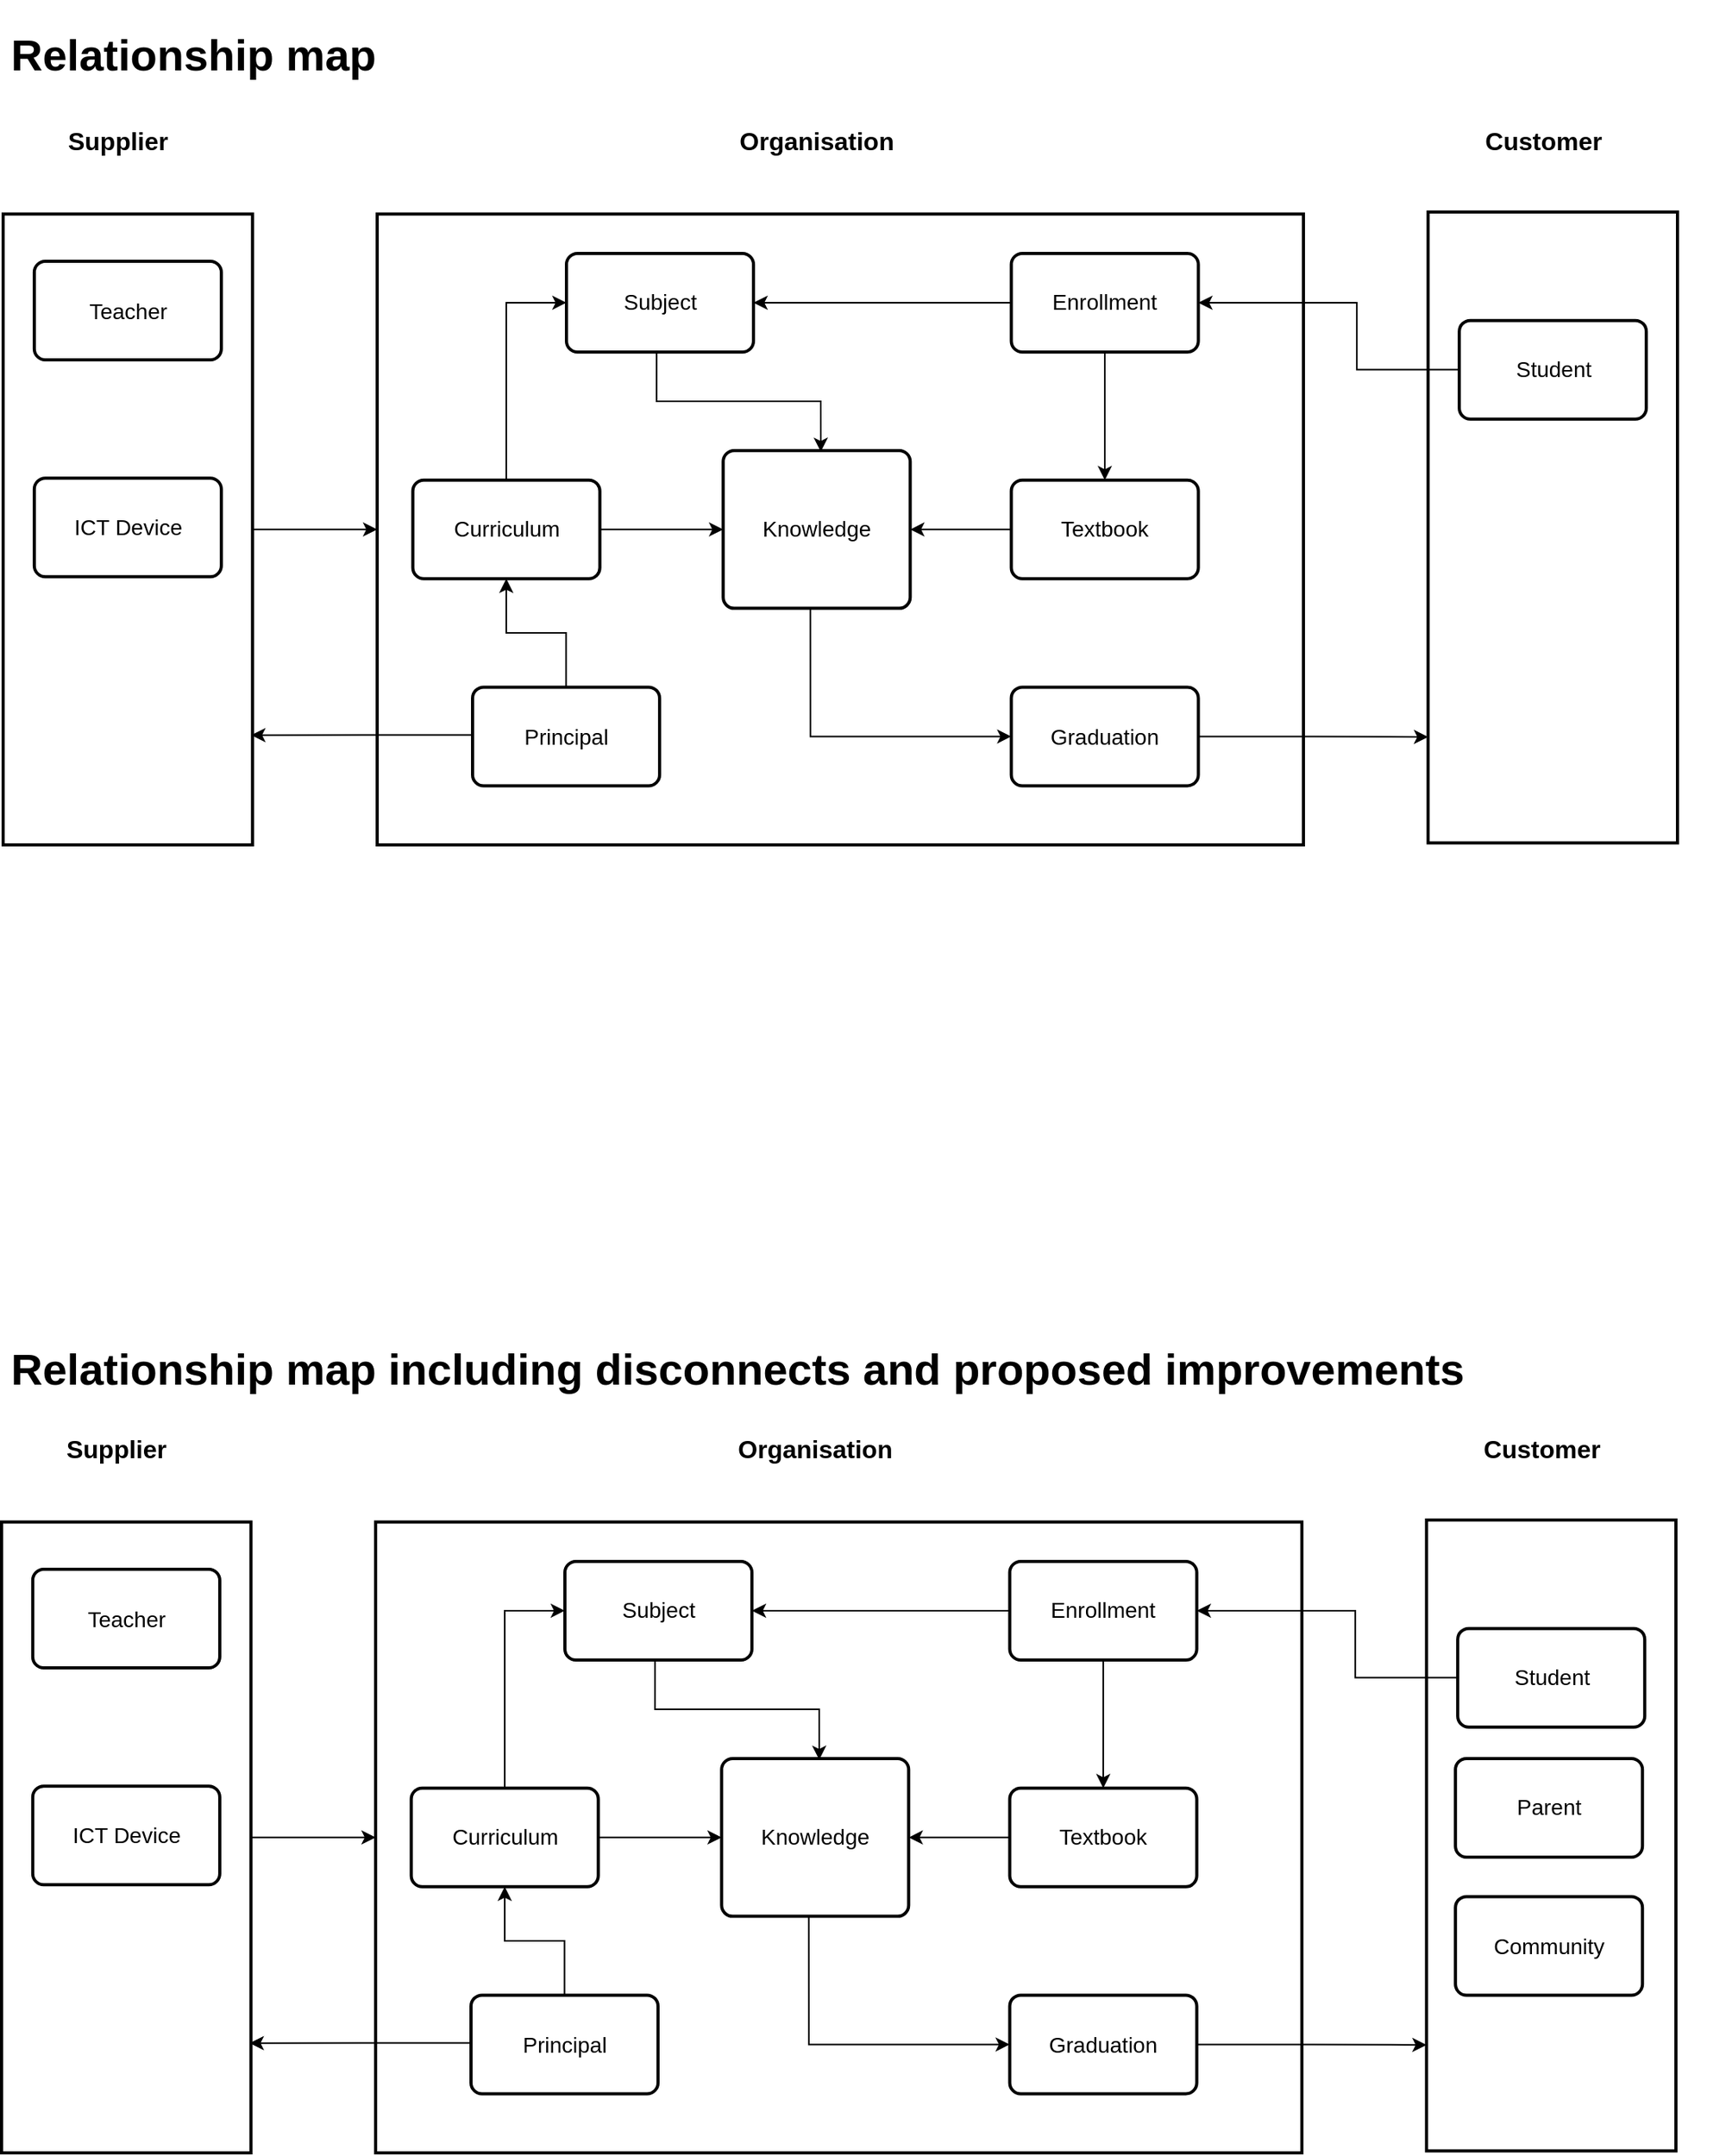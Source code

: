 <mxfile version="16.0.0" type="device" pages="3"><diagram id="x6pz98C7TG5AnqlT1_4W" name="Relationship_Map"><mxGraphModel dx="1673" dy="1060" grid="1" gridSize="10" guides="1" tooltips="1" connect="1" arrows="1" fold="1" page="1" pageScale="1" pageWidth="1169" pageHeight="827" math="0" shadow="0"><root><mxCell id="0"/><mxCell id="1" parent="0"/><mxCell id="0auIUbJXRHPaXSgd2LQM-18" value="" style="rounded=0;whiteSpace=wrap;html=1;glass=0;strokeWidth=2;" parent="1" vertex="1"><mxGeometry x="950.638" y="235.523" width="159.362" height="403.217" as="geometry"/></mxCell><mxCell id="0auIUbJXRHPaXSgd2LQM-2" value="" style="rounded=0;whiteSpace=wrap;html=1;glass=0;strokeWidth=2;" parent="1" vertex="1"><mxGeometry x="40" y="236.783" width="159.362" height="403.217" as="geometry"/></mxCell><mxCell id="0auIUbJXRHPaXSgd2LQM-1" value="&lt;font style=&quot;font-size: 14px&quot;&gt;Teacher&lt;/font&gt;" style="rounded=1;whiteSpace=wrap;html=1;absoluteArcSize=1;arcSize=14;strokeWidth=2;" parent="1" vertex="1"><mxGeometry x="59.92" y="267.024" width="119.521" height="63.003" as="geometry"/></mxCell><mxCell id="0auIUbJXRHPaXSgd2LQM-3" value="Supplier" style="text;html=1;strokeColor=none;fillColor=none;align=center;verticalAlign=middle;whiteSpace=wrap;rounded=0;fontStyle=1;fontSize=16;" parent="1" vertex="1"><mxGeometry x="68.457" y="170" width="91.064" height="39.062" as="geometry"/></mxCell><mxCell id="0auIUbJXRHPaXSgd2LQM-4" value="&lt;font style=&quot;font-size: 14px&quot;&gt;ICT Device&lt;/font&gt;" style="rounded=1;whiteSpace=wrap;html=1;absoluteArcSize=1;arcSize=14;strokeWidth=2;" parent="1" vertex="1"><mxGeometry x="59.92" y="405.63" width="119.521" height="63.003" as="geometry"/></mxCell><mxCell id="0auIUbJXRHPaXSgd2LQM-5" value="" style="rounded=0;whiteSpace=wrap;html=1;glass=0;strokeWidth=2;" parent="1" vertex="1"><mxGeometry x="279.043" y="236.783" width="591.915" height="403.217" as="geometry"/></mxCell><mxCell id="0auIUbJXRHPaXSgd2LQM-29" style="edgeStyle=orthogonalEdgeStyle;rounded=0;orthogonalLoop=1;jettySize=auto;html=1;entryX=0;entryY=0.5;entryDx=0;entryDy=0;fontSize=14;" parent="1" source="0auIUbJXRHPaXSgd2LQM-2" target="0auIUbJXRHPaXSgd2LQM-5" edge="1"><mxGeometry relative="1" as="geometry"/></mxCell><mxCell id="0auIUbJXRHPaXSgd2LQM-6" value="&lt;font style=&quot;font-size: 14px&quot;&gt;Subject&lt;/font&gt;" style="rounded=1;whiteSpace=wrap;html=1;absoluteArcSize=1;arcSize=14;strokeWidth=2;" parent="1" vertex="1"><mxGeometry x="400.002" y="261.984" width="119.521" height="63.003" as="geometry"/></mxCell><mxCell id="0auIUbJXRHPaXSgd2LQM-7" value="Organisation" style="text;html=1;strokeColor=none;fillColor=none;align=center;verticalAlign=middle;whiteSpace=wrap;rounded=0;fontStyle=1;fontSize=16;" parent="1" vertex="1"><mxGeometry x="484.79" y="170" width="150.255" height="39.062" as="geometry"/></mxCell><mxCell id="0auIUbJXRHPaXSgd2LQM-26" style="edgeStyle=orthogonalEdgeStyle;rounded=0;orthogonalLoop=1;jettySize=auto;html=1;entryX=1;entryY=0.5;entryDx=0;entryDy=0;fontSize=14;" parent="1" source="0auIUbJXRHPaXSgd2LQM-9" target="0auIUbJXRHPaXSgd2LQM-6" edge="1"><mxGeometry relative="1" as="geometry"/></mxCell><mxCell id="0auIUbJXRHPaXSgd2LQM-9" value="&lt;font style=&quot;font-size: 14px&quot;&gt;Enrollment&lt;/font&gt;" style="rounded=1;whiteSpace=wrap;html=1;absoluteArcSize=1;arcSize=14;strokeWidth=2;" parent="1" vertex="1"><mxGeometry x="684.277" y="261.984" width="119.521" height="63.003" as="geometry"/></mxCell><mxCell id="0auIUbJXRHPaXSgd2LQM-21" style="edgeStyle=orthogonalEdgeStyle;rounded=0;orthogonalLoop=1;jettySize=auto;html=1;entryX=0;entryY=0.832;entryDx=0;entryDy=0;entryPerimeter=0;fontSize=14;" parent="1" source="0auIUbJXRHPaXSgd2LQM-10" target="0auIUbJXRHPaXSgd2LQM-18" edge="1"><mxGeometry relative="1" as="geometry"/></mxCell><mxCell id="0auIUbJXRHPaXSgd2LQM-10" value="&lt;font style=&quot;font-size: 14px&quot;&gt;Graduation&lt;/font&gt;" style="rounded=1;whiteSpace=wrap;html=1;absoluteArcSize=1;arcSize=14;strokeWidth=2;" parent="1" vertex="1"><mxGeometry x="684.277" y="539.196" width="119.521" height="63.003" as="geometry"/></mxCell><mxCell id="0auIUbJXRHPaXSgd2LQM-22" style="edgeStyle=orthogonalEdgeStyle;rounded=0;orthogonalLoop=1;jettySize=auto;html=1;entryX=0;entryY=0.5;entryDx=0;entryDy=0;fontSize=14;exitX=0.466;exitY=1.003;exitDx=0;exitDy=0;exitPerimeter=0;" parent="1" source="0auIUbJXRHPaXSgd2LQM-11" target="0auIUbJXRHPaXSgd2LQM-10" edge="1"><mxGeometry relative="1" as="geometry"/></mxCell><mxCell id="0auIUbJXRHPaXSgd2LQM-11" value="&lt;font style=&quot;font-size: 14px&quot;&gt;Knowledge&lt;/font&gt;" style="rounded=1;whiteSpace=wrap;html=1;absoluteArcSize=1;arcSize=14;strokeWidth=2;strokeColor=#000000;" parent="1" vertex="1"><mxGeometry x="500.157" y="387.988" width="119.521" height="100.804" as="geometry"/></mxCell><mxCell id="0auIUbJXRHPaXSgd2LQM-25" style="edgeStyle=orthogonalEdgeStyle;rounded=0;orthogonalLoop=1;jettySize=auto;html=1;fontSize=14;exitX=0.482;exitY=1.017;exitDx=0;exitDy=0;exitPerimeter=0;entryX=0.522;entryY=0.008;entryDx=0;entryDy=0;entryPerimeter=0;" parent="1" source="0auIUbJXRHPaXSgd2LQM-6" target="0auIUbJXRHPaXSgd2LQM-11" edge="1"><mxGeometry relative="1" as="geometry"><Array as="points"/></mxGeometry></mxCell><mxCell id="Txm3KeUmY_bMG0mVMo4E-7" style="edgeStyle=orthogonalEdgeStyle;rounded=0;orthogonalLoop=1;jettySize=auto;html=1;fontFamily=Helvetica;fontSize=14;" edge="1" parent="1" source="0auIUbJXRHPaXSgd2LQM-12" target="0auIUbJXRHPaXSgd2LQM-11"><mxGeometry relative="1" as="geometry"/></mxCell><mxCell id="0auIUbJXRHPaXSgd2LQM-12" value="&lt;span style=&quot;font-size: 14px&quot;&gt;Textbook&lt;/span&gt;" style="rounded=1;whiteSpace=wrap;html=1;absoluteArcSize=1;arcSize=14;strokeWidth=2;" parent="1" vertex="1"><mxGeometry x="684.277" y="406.889" width="119.521" height="63.003" as="geometry"/></mxCell><mxCell id="0auIUbJXRHPaXSgd2LQM-20" style="edgeStyle=orthogonalEdgeStyle;rounded=0;orthogonalLoop=1;jettySize=auto;html=1;entryX=0.5;entryY=0;entryDx=0;entryDy=0;fontSize=14;" parent="1" source="0auIUbJXRHPaXSgd2LQM-9" target="0auIUbJXRHPaXSgd2LQM-12" edge="1"><mxGeometry relative="1" as="geometry"/></mxCell><mxCell id="0auIUbJXRHPaXSgd2LQM-19" style="edgeStyle=orthogonalEdgeStyle;rounded=0;orthogonalLoop=1;jettySize=auto;html=1;entryX=1;entryY=0.5;entryDx=0;entryDy=0;fontSize=14;" parent="1" source="0auIUbJXRHPaXSgd2LQM-14" target="0auIUbJXRHPaXSgd2LQM-9" edge="1"><mxGeometry relative="1" as="geometry"><Array as="points"><mxPoint x="905.106" y="336.327"/><mxPoint x="905.106" y="293.485"/></Array></mxGeometry></mxCell><mxCell id="0auIUbJXRHPaXSgd2LQM-14" value="&lt;font style=&quot;font-size: 14px&quot;&gt;Student&lt;/font&gt;" style="rounded=1;whiteSpace=wrap;html=1;absoluteArcSize=1;arcSize=14;strokeWidth=2;" parent="1" vertex="1"><mxGeometry x="970.559" y="304.826" width="119.521" height="63.003" as="geometry"/></mxCell><mxCell id="0auIUbJXRHPaXSgd2LQM-15" value="Customer" style="text;html=1;strokeColor=none;fillColor=none;align=center;verticalAlign=middle;whiteSpace=wrap;rounded=0;fontStyle=1;fontSize=16;" parent="1" vertex="1"><mxGeometry x="979.096" y="170" width="91.064" height="39.062" as="geometry"/></mxCell><mxCell id="0auIUbJXRHPaXSgd2LQM-23" style="edgeStyle=orthogonalEdgeStyle;rounded=0;orthogonalLoop=1;jettySize=auto;html=1;fontSize=14;" parent="1" source="0auIUbJXRHPaXSgd2LQM-17" target="0auIUbJXRHPaXSgd2LQM-11" edge="1"><mxGeometry relative="1" as="geometry"/></mxCell><mxCell id="Txm3KeUmY_bMG0mVMo4E-2" style="edgeStyle=orthogonalEdgeStyle;rounded=0;orthogonalLoop=1;jettySize=auto;html=1;entryX=0;entryY=0.5;entryDx=0;entryDy=0;fontFamily=Helvetica;fontSize=14;" edge="1" parent="1" source="0auIUbJXRHPaXSgd2LQM-17" target="0auIUbJXRHPaXSgd2LQM-6"><mxGeometry relative="1" as="geometry"/></mxCell><mxCell id="0auIUbJXRHPaXSgd2LQM-17" value="&lt;span style=&quot;background-color: rgb(255 , 255 , 255)&quot;&gt;&lt;font style=&quot;font-size: 14px&quot;&gt;Curriculum&lt;/font&gt;&lt;/span&gt;" style="rounded=1;whiteSpace=wrap;html=1;absoluteArcSize=1;arcSize=14;strokeWidth=2;" parent="1" vertex="1"><mxGeometry x="301.809" y="406.889" width="119.521" height="63.003" as="geometry"/></mxCell><mxCell id="0auIUbJXRHPaXSgd2LQM-28" style="edgeStyle=orthogonalEdgeStyle;rounded=0;orthogonalLoop=1;jettySize=auto;html=1;fontSize=14;entryX=0.995;entryY=0.826;entryDx=0;entryDy=0;entryPerimeter=0;" parent="1" source="0auIUbJXRHPaXSgd2LQM-27" target="0auIUbJXRHPaXSgd2LQM-2" edge="1"><mxGeometry relative="1" as="geometry"><mxPoint x="200" y="572" as="targetPoint"/><Array as="points"><mxPoint x="270" y="571"/></Array></mxGeometry></mxCell><mxCell id="Txm3KeUmY_bMG0mVMo4E-1" style="edgeStyle=orthogonalEdgeStyle;rounded=0;orthogonalLoop=1;jettySize=auto;html=1;fontFamily=Helvetica;fontSize=14;" edge="1" parent="1" source="0auIUbJXRHPaXSgd2LQM-27" target="0auIUbJXRHPaXSgd2LQM-17"><mxGeometry relative="1" as="geometry"/></mxCell><mxCell id="0auIUbJXRHPaXSgd2LQM-27" value="&lt;font style=&quot;font-size: 14px&quot;&gt;Principal&lt;/font&gt;" style="rounded=1;whiteSpace=wrap;html=1;absoluteArcSize=1;arcSize=14;strokeWidth=2;" parent="1" vertex="1"><mxGeometry x="339.999" y="539.196" width="119.521" height="63.003" as="geometry"/></mxCell><mxCell id="Txm3KeUmY_bMG0mVMo4E-8" value="" style="rounded=0;whiteSpace=wrap;html=1;glass=0;strokeWidth=2;" vertex="1" parent="1"><mxGeometry x="949.638" y="1071.523" width="159.362" height="403.217" as="geometry"/></mxCell><mxCell id="Txm3KeUmY_bMG0mVMo4E-9" value="" style="rounded=0;whiteSpace=wrap;html=1;glass=0;strokeWidth=2;" vertex="1" parent="1"><mxGeometry x="39" y="1072.783" width="159.362" height="403.217" as="geometry"/></mxCell><mxCell id="Txm3KeUmY_bMG0mVMo4E-10" value="&lt;font style=&quot;font-size: 14px&quot;&gt;Teacher&lt;/font&gt;" style="rounded=1;whiteSpace=wrap;html=1;absoluteArcSize=1;arcSize=14;strokeWidth=2;" vertex="1" parent="1"><mxGeometry x="58.92" y="1103.024" width="119.521" height="63.003" as="geometry"/></mxCell><mxCell id="Txm3KeUmY_bMG0mVMo4E-11" value="Supplier" style="text;html=1;strokeColor=none;fillColor=none;align=center;verticalAlign=middle;whiteSpace=wrap;rounded=0;fontStyle=1;fontSize=16;" vertex="1" parent="1"><mxGeometry x="67.457" y="1006" width="91.064" height="39.062" as="geometry"/></mxCell><mxCell id="Txm3KeUmY_bMG0mVMo4E-12" value="&lt;font style=&quot;font-size: 14px&quot;&gt;ICT Device&lt;/font&gt;" style="rounded=1;whiteSpace=wrap;html=1;absoluteArcSize=1;arcSize=14;strokeWidth=2;" vertex="1" parent="1"><mxGeometry x="58.92" y="1241.63" width="119.521" height="63.003" as="geometry"/></mxCell><mxCell id="Txm3KeUmY_bMG0mVMo4E-13" value="" style="rounded=0;whiteSpace=wrap;html=1;glass=0;strokeWidth=2;" vertex="1" parent="1"><mxGeometry x="278.043" y="1072.783" width="591.915" height="403.217" as="geometry"/></mxCell><mxCell id="Txm3KeUmY_bMG0mVMo4E-14" style="edgeStyle=orthogonalEdgeStyle;rounded=0;orthogonalLoop=1;jettySize=auto;html=1;entryX=0;entryY=0.5;entryDx=0;entryDy=0;fontSize=14;" edge="1" parent="1" source="Txm3KeUmY_bMG0mVMo4E-9" target="Txm3KeUmY_bMG0mVMo4E-13"><mxGeometry relative="1" as="geometry"/></mxCell><mxCell id="Txm3KeUmY_bMG0mVMo4E-15" value="&lt;font style=&quot;font-size: 14px&quot;&gt;Subject&lt;/font&gt;" style="rounded=1;whiteSpace=wrap;html=1;absoluteArcSize=1;arcSize=14;strokeWidth=2;" vertex="1" parent="1"><mxGeometry x="399.002" y="1097.984" width="119.521" height="63.003" as="geometry"/></mxCell><mxCell id="Txm3KeUmY_bMG0mVMo4E-16" value="Organisation" style="text;html=1;strokeColor=none;fillColor=none;align=center;verticalAlign=middle;whiteSpace=wrap;rounded=0;fontStyle=1;fontSize=16;" vertex="1" parent="1"><mxGeometry x="483.79" y="1006" width="150.255" height="39.062" as="geometry"/></mxCell><mxCell id="Txm3KeUmY_bMG0mVMo4E-17" style="edgeStyle=orthogonalEdgeStyle;rounded=0;orthogonalLoop=1;jettySize=auto;html=1;entryX=1;entryY=0.5;entryDx=0;entryDy=0;fontSize=14;" edge="1" parent="1" source="Txm3KeUmY_bMG0mVMo4E-18" target="Txm3KeUmY_bMG0mVMo4E-15"><mxGeometry relative="1" as="geometry"/></mxCell><mxCell id="Txm3KeUmY_bMG0mVMo4E-18" value="&lt;font style=&quot;font-size: 14px&quot;&gt;Enrollment&lt;/font&gt;" style="rounded=1;whiteSpace=wrap;html=1;absoluteArcSize=1;arcSize=14;strokeWidth=2;" vertex="1" parent="1"><mxGeometry x="683.277" y="1097.984" width="119.521" height="63.003" as="geometry"/></mxCell><mxCell id="Txm3KeUmY_bMG0mVMo4E-19" style="edgeStyle=orthogonalEdgeStyle;rounded=0;orthogonalLoop=1;jettySize=auto;html=1;entryX=0;entryY=0.832;entryDx=0;entryDy=0;entryPerimeter=0;fontSize=14;" edge="1" parent="1" source="Txm3KeUmY_bMG0mVMo4E-20" target="Txm3KeUmY_bMG0mVMo4E-8"><mxGeometry relative="1" as="geometry"/></mxCell><mxCell id="Txm3KeUmY_bMG0mVMo4E-20" value="&lt;font style=&quot;font-size: 14px&quot;&gt;Graduation&lt;/font&gt;" style="rounded=1;whiteSpace=wrap;html=1;absoluteArcSize=1;arcSize=14;strokeWidth=2;" vertex="1" parent="1"><mxGeometry x="683.277" y="1375.196" width="119.521" height="63.003" as="geometry"/></mxCell><mxCell id="Txm3KeUmY_bMG0mVMo4E-21" style="edgeStyle=orthogonalEdgeStyle;rounded=0;orthogonalLoop=1;jettySize=auto;html=1;entryX=0;entryY=0.5;entryDx=0;entryDy=0;fontSize=14;exitX=0.466;exitY=1.003;exitDx=0;exitDy=0;exitPerimeter=0;" edge="1" parent="1" source="Txm3KeUmY_bMG0mVMo4E-22" target="Txm3KeUmY_bMG0mVMo4E-20"><mxGeometry relative="1" as="geometry"/></mxCell><mxCell id="Txm3KeUmY_bMG0mVMo4E-22" value="&lt;font style=&quot;font-size: 14px&quot;&gt;Knowledge&lt;/font&gt;" style="rounded=1;whiteSpace=wrap;html=1;absoluteArcSize=1;arcSize=14;strokeWidth=2;" vertex="1" parent="1"><mxGeometry x="499.157" y="1223.988" width="119.521" height="100.804" as="geometry"/></mxCell><mxCell id="Txm3KeUmY_bMG0mVMo4E-23" style="edgeStyle=orthogonalEdgeStyle;rounded=0;orthogonalLoop=1;jettySize=auto;html=1;fontSize=14;exitX=0.482;exitY=1.017;exitDx=0;exitDy=0;exitPerimeter=0;entryX=0.522;entryY=0.008;entryDx=0;entryDy=0;entryPerimeter=0;" edge="1" parent="1" source="Txm3KeUmY_bMG0mVMo4E-15" target="Txm3KeUmY_bMG0mVMo4E-22"><mxGeometry relative="1" as="geometry"><Array as="points"/></mxGeometry></mxCell><mxCell id="Txm3KeUmY_bMG0mVMo4E-24" style="edgeStyle=orthogonalEdgeStyle;rounded=0;orthogonalLoop=1;jettySize=auto;html=1;fontFamily=Helvetica;fontSize=14;" edge="1" parent="1" source="Txm3KeUmY_bMG0mVMo4E-25" target="Txm3KeUmY_bMG0mVMo4E-22"><mxGeometry relative="1" as="geometry"/></mxCell><mxCell id="Txm3KeUmY_bMG0mVMo4E-25" value="&lt;span style=&quot;font-size: 14px&quot;&gt;Textbook&lt;/span&gt;" style="rounded=1;whiteSpace=wrap;html=1;absoluteArcSize=1;arcSize=14;strokeWidth=2;" vertex="1" parent="1"><mxGeometry x="683.277" y="1242.889" width="119.521" height="63.003" as="geometry"/></mxCell><mxCell id="Txm3KeUmY_bMG0mVMo4E-26" style="edgeStyle=orthogonalEdgeStyle;rounded=0;orthogonalLoop=1;jettySize=auto;html=1;entryX=0.5;entryY=0;entryDx=0;entryDy=0;fontSize=14;" edge="1" parent="1" source="Txm3KeUmY_bMG0mVMo4E-18" target="Txm3KeUmY_bMG0mVMo4E-25"><mxGeometry relative="1" as="geometry"/></mxCell><mxCell id="Txm3KeUmY_bMG0mVMo4E-27" style="edgeStyle=orthogonalEdgeStyle;rounded=0;orthogonalLoop=1;jettySize=auto;html=1;entryX=1;entryY=0.5;entryDx=0;entryDy=0;fontSize=14;" edge="1" parent="1" source="Txm3KeUmY_bMG0mVMo4E-28" target="Txm3KeUmY_bMG0mVMo4E-18"><mxGeometry relative="1" as="geometry"><Array as="points"><mxPoint x="904.106" y="1172.327"/><mxPoint x="904.106" y="1129.485"/></Array></mxGeometry></mxCell><mxCell id="Txm3KeUmY_bMG0mVMo4E-28" value="&lt;font style=&quot;font-size: 14px&quot;&gt;Student&lt;/font&gt;" style="rounded=1;whiteSpace=wrap;html=1;absoluteArcSize=1;arcSize=14;strokeWidth=2;" vertex="1" parent="1"><mxGeometry x="969.559" y="1140.826" width="119.521" height="63.003" as="geometry"/></mxCell><mxCell id="Txm3KeUmY_bMG0mVMo4E-29" value="Customer" style="text;html=1;strokeColor=none;fillColor=none;align=center;verticalAlign=middle;whiteSpace=wrap;rounded=0;fontStyle=1;fontSize=16;" vertex="1" parent="1"><mxGeometry x="978.096" y="1006" width="91.064" height="39.062" as="geometry"/></mxCell><mxCell id="Txm3KeUmY_bMG0mVMo4E-30" style="edgeStyle=orthogonalEdgeStyle;rounded=0;orthogonalLoop=1;jettySize=auto;html=1;fontSize=14;" edge="1" parent="1" source="Txm3KeUmY_bMG0mVMo4E-32" target="Txm3KeUmY_bMG0mVMo4E-22"><mxGeometry relative="1" as="geometry"/></mxCell><mxCell id="Txm3KeUmY_bMG0mVMo4E-31" style="edgeStyle=orthogonalEdgeStyle;rounded=0;orthogonalLoop=1;jettySize=auto;html=1;entryX=0;entryY=0.5;entryDx=0;entryDy=0;fontFamily=Helvetica;fontSize=14;" edge="1" parent="1" source="Txm3KeUmY_bMG0mVMo4E-32" target="Txm3KeUmY_bMG0mVMo4E-15"><mxGeometry relative="1" as="geometry"/></mxCell><mxCell id="Txm3KeUmY_bMG0mVMo4E-32" value="&lt;span style=&quot;background-color: rgb(255 , 255 , 255)&quot;&gt;&lt;font style=&quot;font-size: 14px&quot;&gt;Curriculum&lt;/font&gt;&lt;/span&gt;" style="rounded=1;whiteSpace=wrap;html=1;absoluteArcSize=1;arcSize=14;strokeWidth=2;" vertex="1" parent="1"><mxGeometry x="300.809" y="1242.889" width="119.521" height="63.003" as="geometry"/></mxCell><mxCell id="Txm3KeUmY_bMG0mVMo4E-33" style="edgeStyle=orthogonalEdgeStyle;rounded=0;orthogonalLoop=1;jettySize=auto;html=1;fontSize=14;entryX=0.995;entryY=0.826;entryDx=0;entryDy=0;entryPerimeter=0;" edge="1" parent="1" source="Txm3KeUmY_bMG0mVMo4E-35" target="Txm3KeUmY_bMG0mVMo4E-9"><mxGeometry relative="1" as="geometry"><mxPoint x="199" y="1408" as="targetPoint"/><Array as="points"><mxPoint x="269" y="1407"/></Array></mxGeometry></mxCell><mxCell id="Txm3KeUmY_bMG0mVMo4E-34" style="edgeStyle=orthogonalEdgeStyle;rounded=0;orthogonalLoop=1;jettySize=auto;html=1;fontFamily=Helvetica;fontSize=14;" edge="1" parent="1" source="Txm3KeUmY_bMG0mVMo4E-35" target="Txm3KeUmY_bMG0mVMo4E-32"><mxGeometry relative="1" as="geometry"/></mxCell><mxCell id="Txm3KeUmY_bMG0mVMo4E-35" value="&lt;font style=&quot;font-size: 14px&quot;&gt;Principal&lt;/font&gt;" style="rounded=1;whiteSpace=wrap;html=1;absoluteArcSize=1;arcSize=14;strokeWidth=2;" vertex="1" parent="1"><mxGeometry x="338.999" y="1375.196" width="119.521" height="63.003" as="geometry"/></mxCell><mxCell id="Txm3KeUmY_bMG0mVMo4E-36" value="&lt;h1&gt;&lt;span&gt;Relationship map including disconnects and proposed improvements&lt;/span&gt;&lt;br&gt;&lt;/h1&gt;" style="text;html=1;strokeColor=none;fillColor=none;spacing=5;spacingTop=-20;whiteSpace=wrap;overflow=hidden;rounded=0;fontFamily=Helvetica;fontSize=14;" vertex="1" parent="1"><mxGeometry x="40" y="950" width="1100" height="50" as="geometry"/></mxCell><mxCell id="Txm3KeUmY_bMG0mVMo4E-38" value="&lt;font style=&quot;font-size: 14px&quot;&gt;Parent&lt;/font&gt;" style="rounded=1;whiteSpace=wrap;html=1;absoluteArcSize=1;arcSize=14;strokeWidth=2;" vertex="1" parent="1"><mxGeometry x="968.099" y="1223.986" width="119.521" height="63.003" as="geometry"/></mxCell><mxCell id="Txm3KeUmY_bMG0mVMo4E-39" value="&lt;font style=&quot;font-size: 14px&quot;&gt;Community&lt;/font&gt;" style="rounded=1;whiteSpace=wrap;html=1;absoluteArcSize=1;arcSize=14;strokeWidth=2;" vertex="1" parent="1"><mxGeometry x="968.099" y="1312.196" width="119.521" height="63.003" as="geometry"/></mxCell><mxCell id="Txm3KeUmY_bMG0mVMo4E-40" value="&lt;h1&gt;&lt;span&gt;Relationship map&lt;/span&gt;&lt;br&gt;&lt;/h1&gt;" style="text;html=1;strokeColor=none;fillColor=none;spacing=5;spacingTop=-20;whiteSpace=wrap;overflow=hidden;rounded=0;fontFamily=Helvetica;fontSize=14;" vertex="1" parent="1"><mxGeometry x="40" y="110" width="1100" height="50" as="geometry"/></mxCell></root></mxGraphModel></diagram><diagram id="L7aQqw3ZorXr34uz7Pyq" name="Cross_Functional_Map"><mxGraphModel dx="1102" dy="901" grid="1" gridSize="10" guides="1" tooltips="1" connect="1" arrows="1" fold="1" page="1" pageScale="1" pageWidth="827" pageHeight="1169" math="0" shadow="0"><root><mxCell id="yuk8WMqIJD_Ab6Wd90l_-0"/><mxCell id="yuk8WMqIJD_Ab6Wd90l_-1" parent="yuk8WMqIJD_Ab6Wd90l_-0"/></root></mxGraphModel></diagram><diagram id="ZL0U1zvoCEjLWWlksyNt" name="Flowchart"><mxGraphModel dx="1102" dy="901" grid="1" gridSize="10" guides="1" tooltips="1" connect="1" arrows="1" fold="1" page="1" pageScale="1" pageWidth="827" pageHeight="1169" math="0" shadow="0"><root><mxCell id="VTOnfjeVnaZ11V27FTeN-0"/><mxCell id="VTOnfjeVnaZ11V27FTeN-1" parent="VTOnfjeVnaZ11V27FTeN-0"/></root></mxGraphModel></diagram></mxfile>